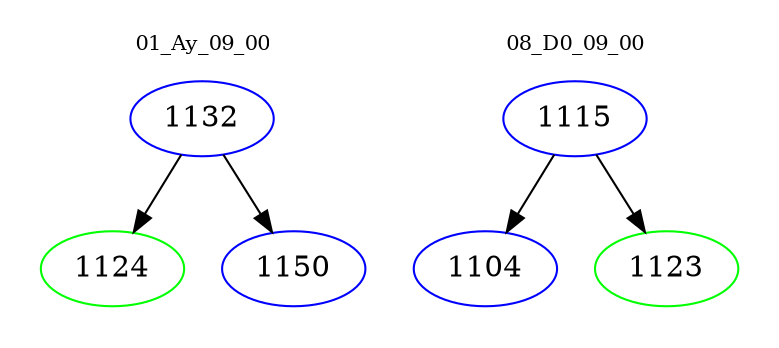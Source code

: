 digraph{
subgraph cluster_0 {
color = white
label = "01_Ay_09_00";
fontsize=10;
T0_1132 [label="1132", color="blue"]
T0_1132 -> T0_1124 [color="black"]
T0_1124 [label="1124", color="green"]
T0_1132 -> T0_1150 [color="black"]
T0_1150 [label="1150", color="blue"]
}
subgraph cluster_1 {
color = white
label = "08_D0_09_00";
fontsize=10;
T1_1115 [label="1115", color="blue"]
T1_1115 -> T1_1104 [color="black"]
T1_1104 [label="1104", color="blue"]
T1_1115 -> T1_1123 [color="black"]
T1_1123 [label="1123", color="green"]
}
}
